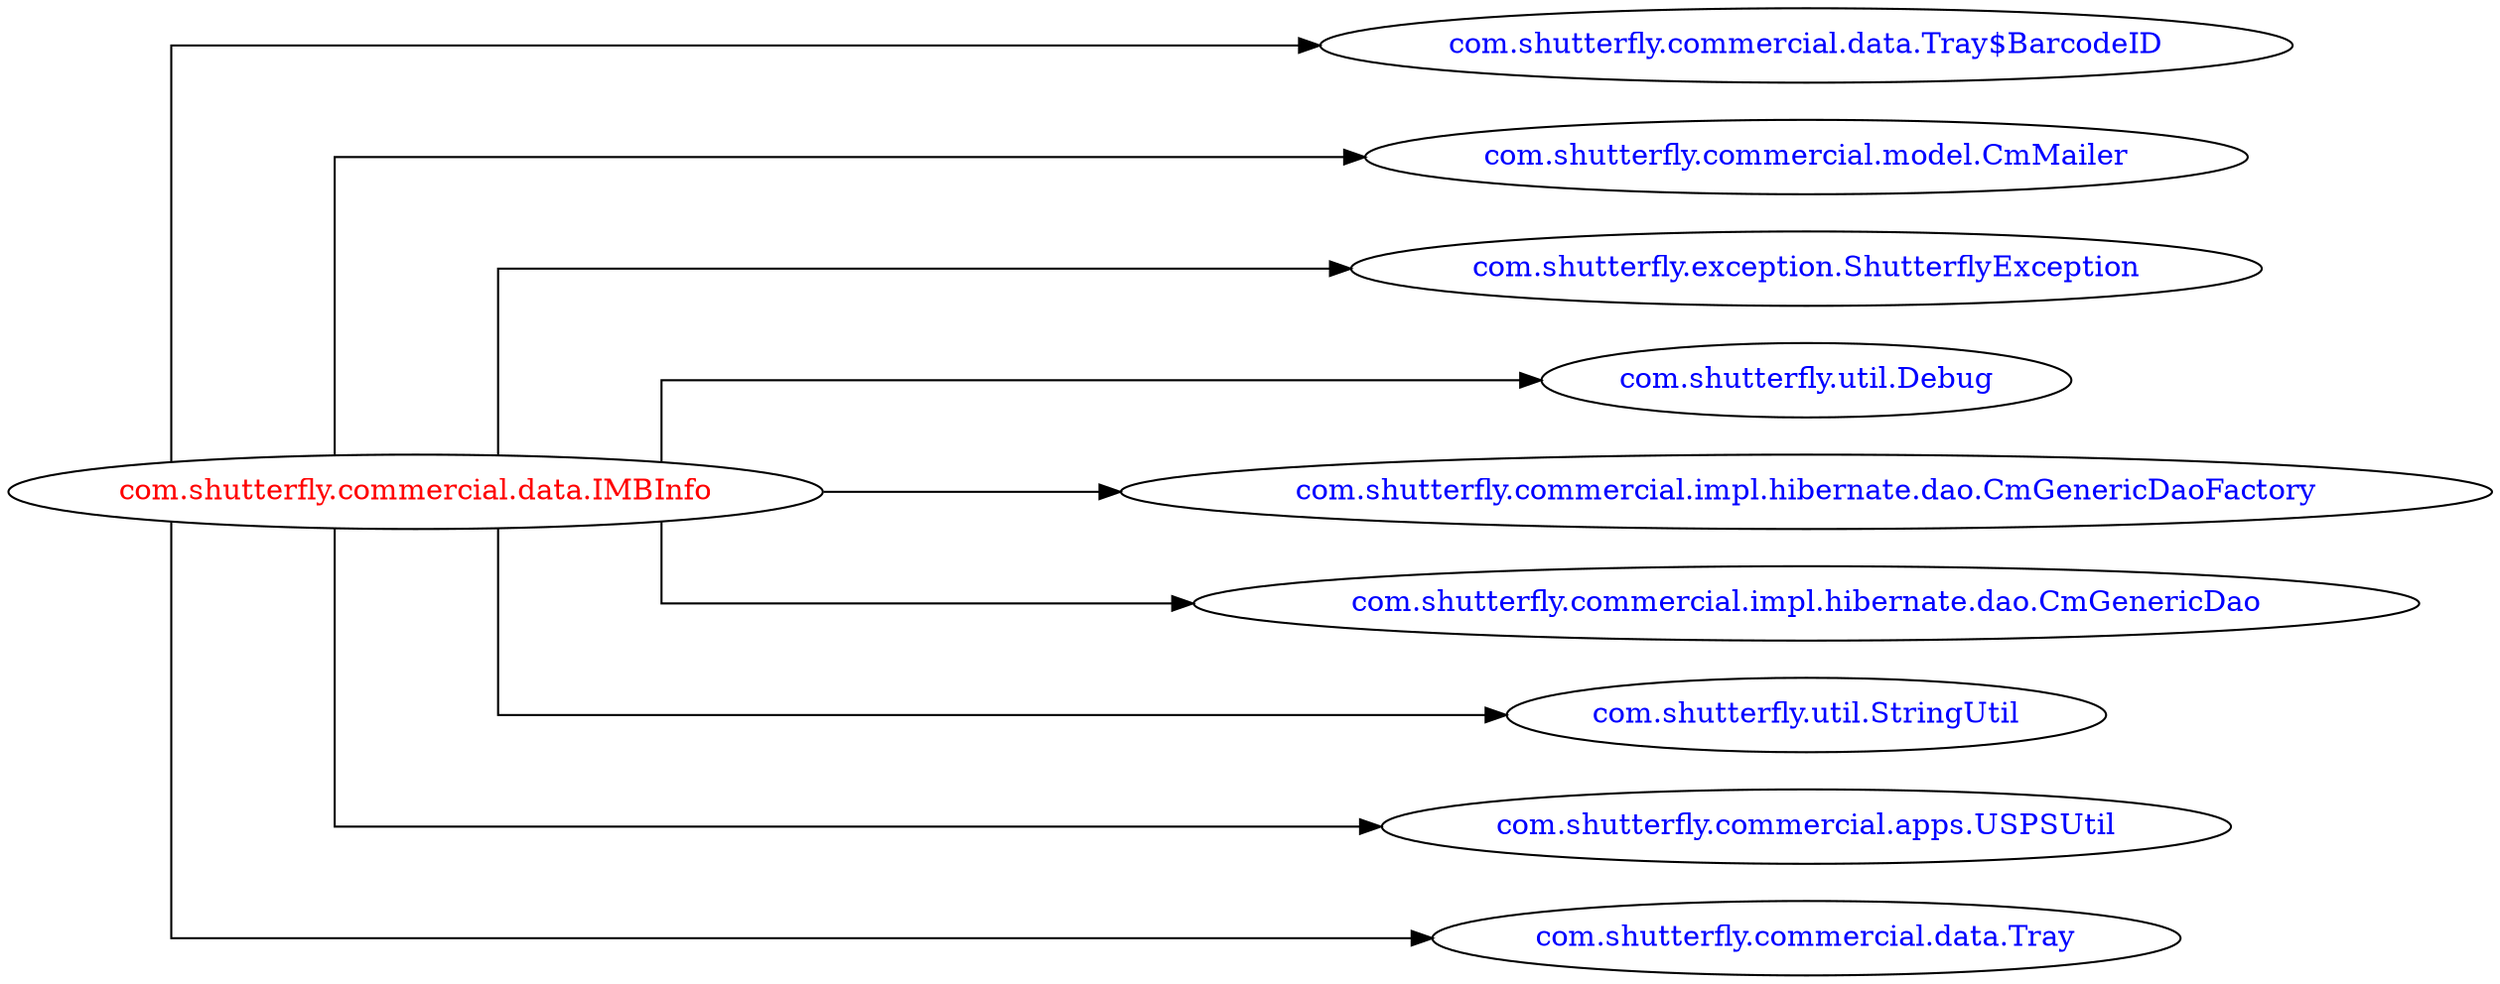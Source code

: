 digraph dependencyGraph {
 concentrate=true;
 ranksep="2.0";
 rankdir="LR"; 
 splines="ortho";
"com.shutterfly.commercial.data.IMBInfo" [fontcolor="red"];
"com.shutterfly.commercial.data.Tray$BarcodeID" [ fontcolor="blue" ];
"com.shutterfly.commercial.data.IMBInfo"->"com.shutterfly.commercial.data.Tray$BarcodeID";
"com.shutterfly.commercial.model.CmMailer" [ fontcolor="blue" ];
"com.shutterfly.commercial.data.IMBInfo"->"com.shutterfly.commercial.model.CmMailer";
"com.shutterfly.exception.ShutterflyException" [ fontcolor="blue" ];
"com.shutterfly.commercial.data.IMBInfo"->"com.shutterfly.exception.ShutterflyException";
"com.shutterfly.util.Debug" [ fontcolor="blue" ];
"com.shutterfly.commercial.data.IMBInfo"->"com.shutterfly.util.Debug";
"com.shutterfly.commercial.impl.hibernate.dao.CmGenericDaoFactory" [ fontcolor="blue" ];
"com.shutterfly.commercial.data.IMBInfo"->"com.shutterfly.commercial.impl.hibernate.dao.CmGenericDaoFactory";
"com.shutterfly.commercial.impl.hibernate.dao.CmGenericDao" [ fontcolor="blue" ];
"com.shutterfly.commercial.data.IMBInfo"->"com.shutterfly.commercial.impl.hibernate.dao.CmGenericDao";
"com.shutterfly.util.StringUtil" [ fontcolor="blue" ];
"com.shutterfly.commercial.data.IMBInfo"->"com.shutterfly.util.StringUtil";
"com.shutterfly.commercial.apps.USPSUtil" [ fontcolor="blue" ];
"com.shutterfly.commercial.data.IMBInfo"->"com.shutterfly.commercial.apps.USPSUtil";
"com.shutterfly.commercial.data.Tray" [ fontcolor="blue" ];
"com.shutterfly.commercial.data.IMBInfo"->"com.shutterfly.commercial.data.Tray";
}